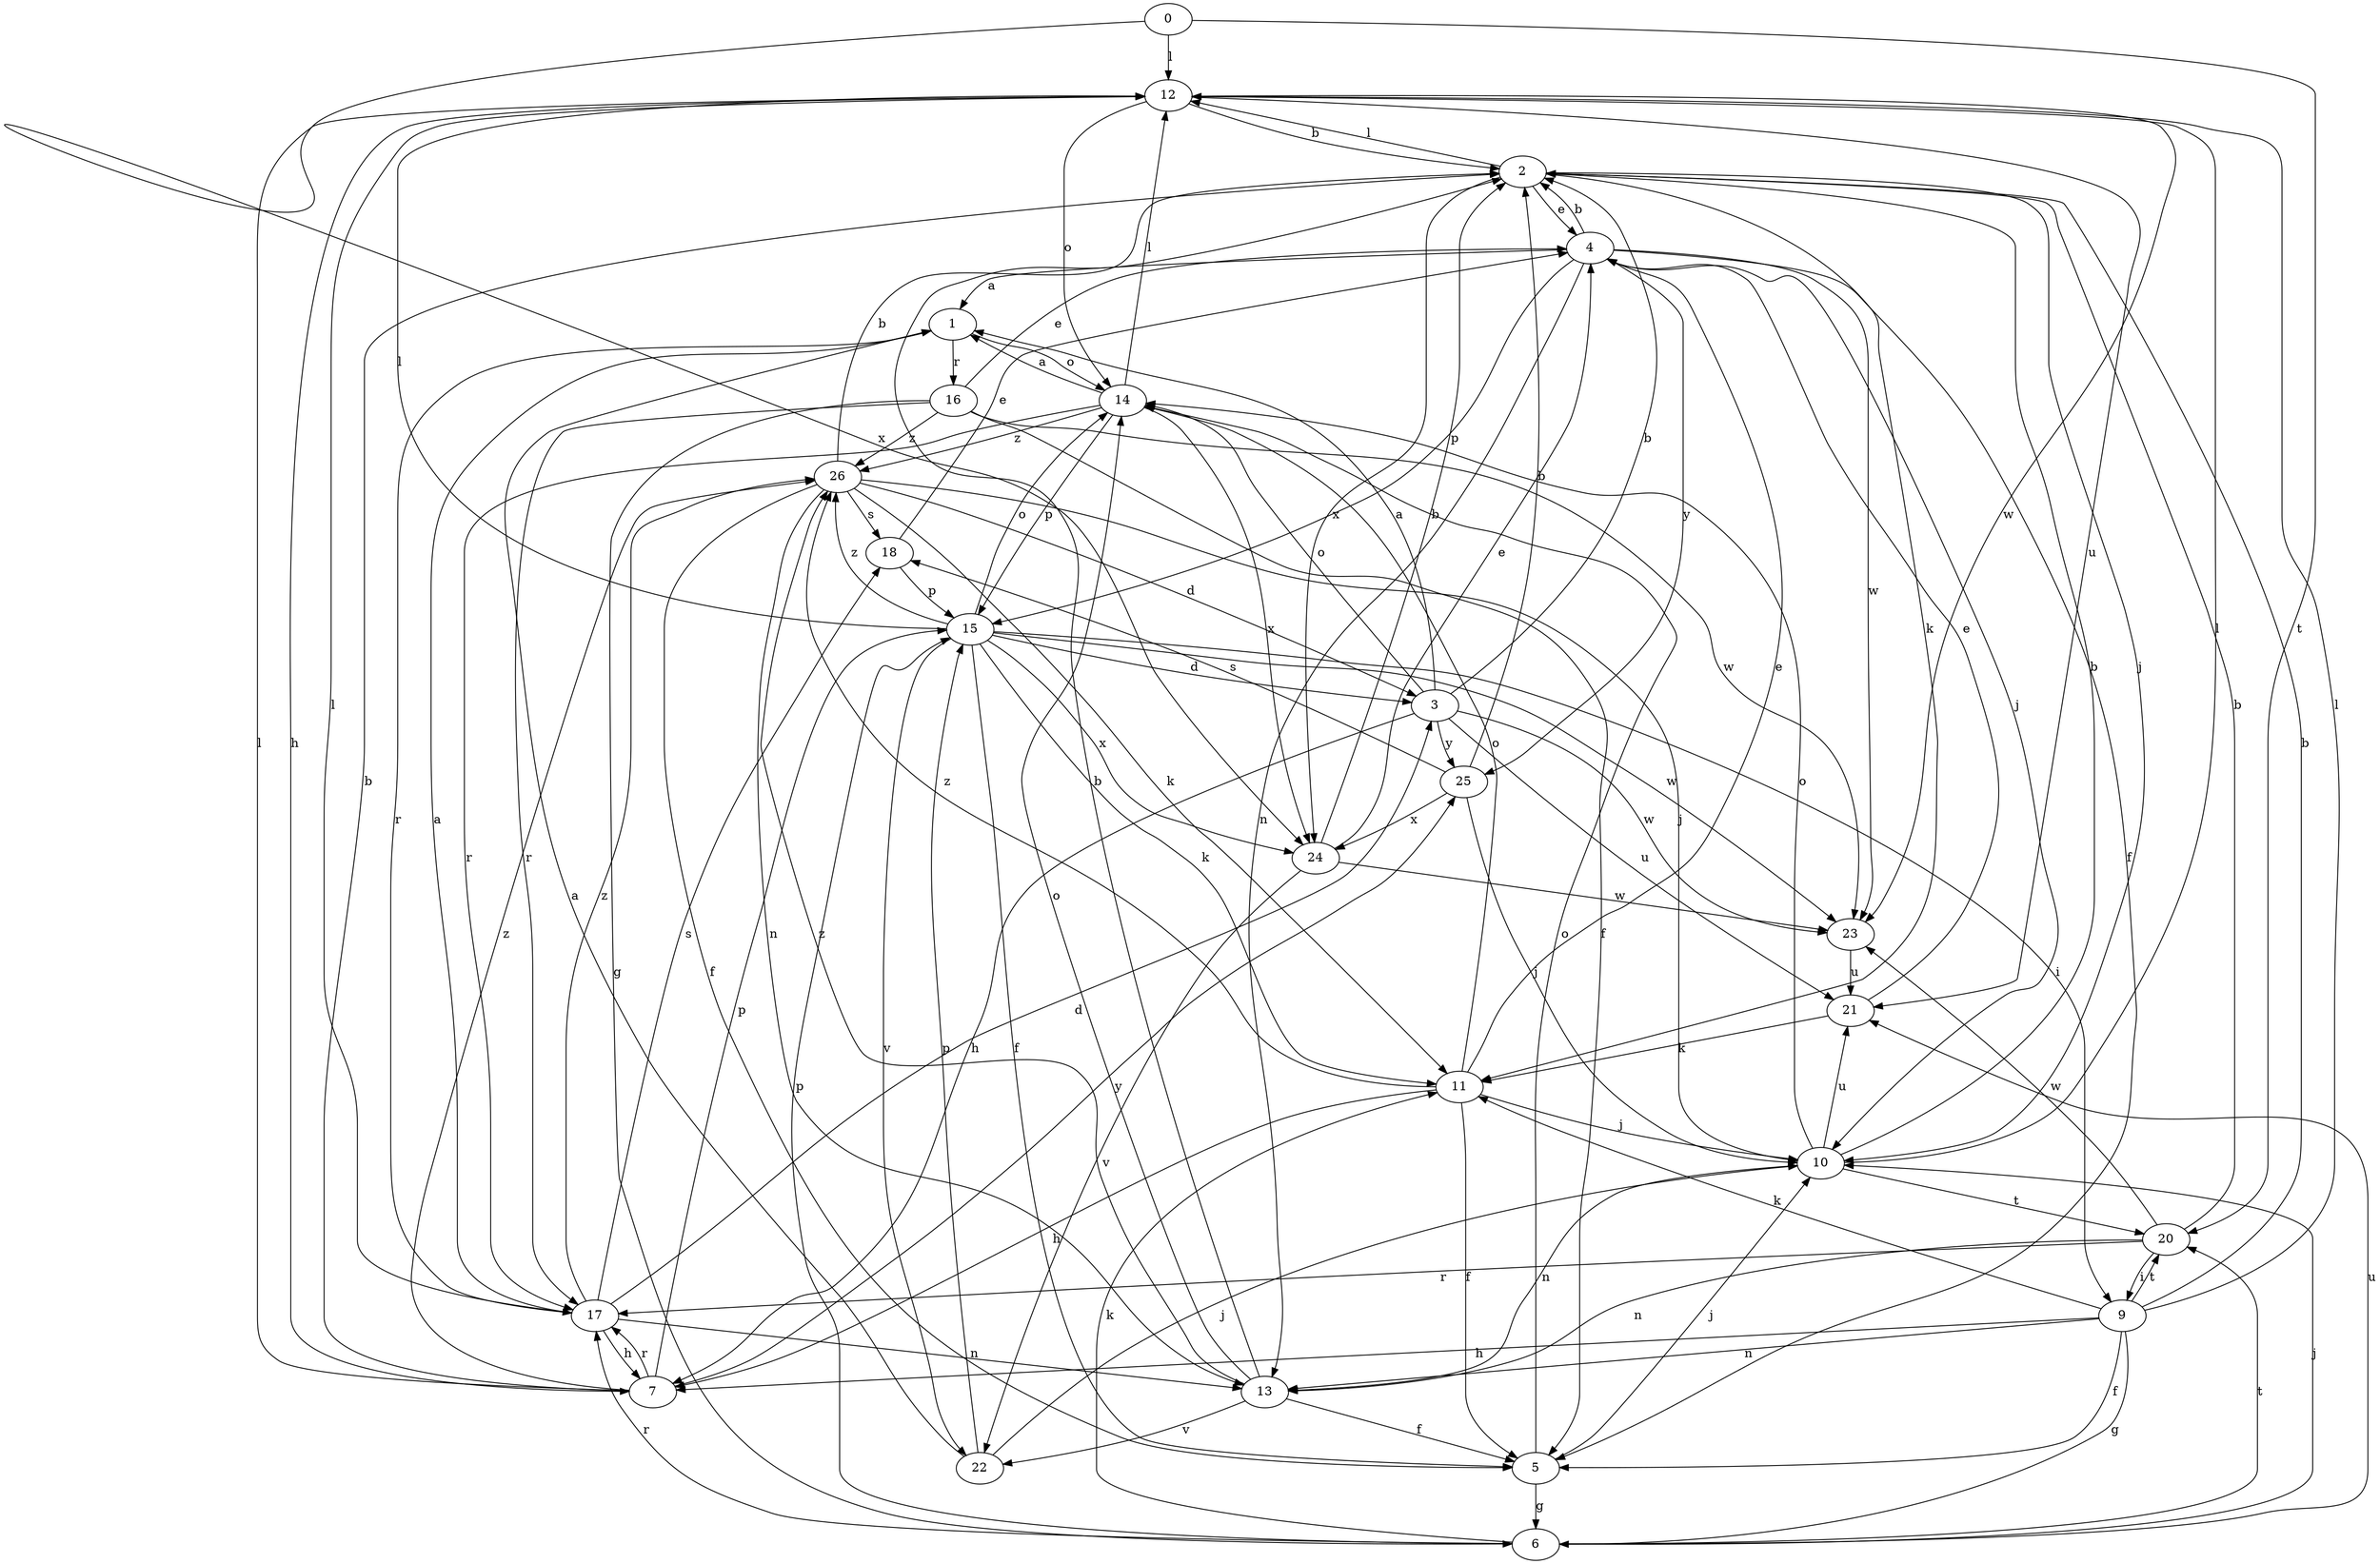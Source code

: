 strict digraph  {
0;
1;
2;
3;
4;
5;
6;
7;
9;
10;
11;
12;
13;
14;
15;
16;
17;
18;
20;
21;
22;
23;
24;
25;
26;
0 -> 12  [label=l];
0 -> 20  [label=t];
0 -> 24  [label=x];
1 -> 14  [label=o];
1 -> 16  [label=r];
1 -> 17  [label=r];
2 -> 4  [label=e];
2 -> 10  [label=j];
2 -> 11  [label=k];
2 -> 12  [label=l];
2 -> 24  [label=x];
3 -> 1  [label=a];
3 -> 2  [label=b];
3 -> 7  [label=h];
3 -> 14  [label=o];
3 -> 21  [label=u];
3 -> 23  [label=w];
3 -> 25  [label=y];
4 -> 1  [label=a];
4 -> 2  [label=b];
4 -> 5  [label=f];
4 -> 10  [label=j];
4 -> 13  [label=n];
4 -> 15  [label=p];
4 -> 23  [label=w];
4 -> 25  [label=y];
5 -> 6  [label=g];
5 -> 10  [label=j];
5 -> 14  [label=o];
6 -> 10  [label=j];
6 -> 11  [label=k];
6 -> 15  [label=p];
6 -> 17  [label=r];
6 -> 20  [label=t];
6 -> 21  [label=u];
7 -> 2  [label=b];
7 -> 12  [label=l];
7 -> 15  [label=p];
7 -> 17  [label=r];
7 -> 25  [label=y];
7 -> 26  [label=z];
9 -> 2  [label=b];
9 -> 5  [label=f];
9 -> 6  [label=g];
9 -> 7  [label=h];
9 -> 11  [label=k];
9 -> 12  [label=l];
9 -> 13  [label=n];
9 -> 20  [label=t];
10 -> 2  [label=b];
10 -> 12  [label=l];
10 -> 13  [label=n];
10 -> 14  [label=o];
10 -> 20  [label=t];
10 -> 21  [label=u];
11 -> 4  [label=e];
11 -> 5  [label=f];
11 -> 7  [label=h];
11 -> 10  [label=j];
11 -> 14  [label=o];
11 -> 26  [label=z];
12 -> 2  [label=b];
12 -> 7  [label=h];
12 -> 14  [label=o];
12 -> 21  [label=u];
12 -> 23  [label=w];
13 -> 2  [label=b];
13 -> 5  [label=f];
13 -> 14  [label=o];
13 -> 22  [label=v];
13 -> 26  [label=z];
14 -> 1  [label=a];
14 -> 12  [label=l];
14 -> 15  [label=p];
14 -> 17  [label=r];
14 -> 24  [label=x];
14 -> 26  [label=z];
15 -> 3  [label=d];
15 -> 5  [label=f];
15 -> 9  [label=i];
15 -> 11  [label=k];
15 -> 12  [label=l];
15 -> 14  [label=o];
15 -> 22  [label=v];
15 -> 23  [label=w];
15 -> 24  [label=x];
15 -> 26  [label=z];
16 -> 4  [label=e];
16 -> 5  [label=f];
16 -> 6  [label=g];
16 -> 17  [label=r];
16 -> 23  [label=w];
16 -> 26  [label=z];
17 -> 1  [label=a];
17 -> 3  [label=d];
17 -> 7  [label=h];
17 -> 12  [label=l];
17 -> 13  [label=n];
17 -> 18  [label=s];
17 -> 26  [label=z];
18 -> 4  [label=e];
18 -> 15  [label=p];
20 -> 2  [label=b];
20 -> 9  [label=i];
20 -> 13  [label=n];
20 -> 17  [label=r];
20 -> 23  [label=w];
21 -> 4  [label=e];
21 -> 11  [label=k];
22 -> 1  [label=a];
22 -> 10  [label=j];
22 -> 15  [label=p];
23 -> 21  [label=u];
24 -> 2  [label=b];
24 -> 4  [label=e];
24 -> 22  [label=v];
24 -> 23  [label=w];
25 -> 2  [label=b];
25 -> 10  [label=j];
25 -> 18  [label=s];
25 -> 24  [label=x];
26 -> 2  [label=b];
26 -> 3  [label=d];
26 -> 5  [label=f];
26 -> 10  [label=j];
26 -> 11  [label=k];
26 -> 13  [label=n];
26 -> 18  [label=s];
}
